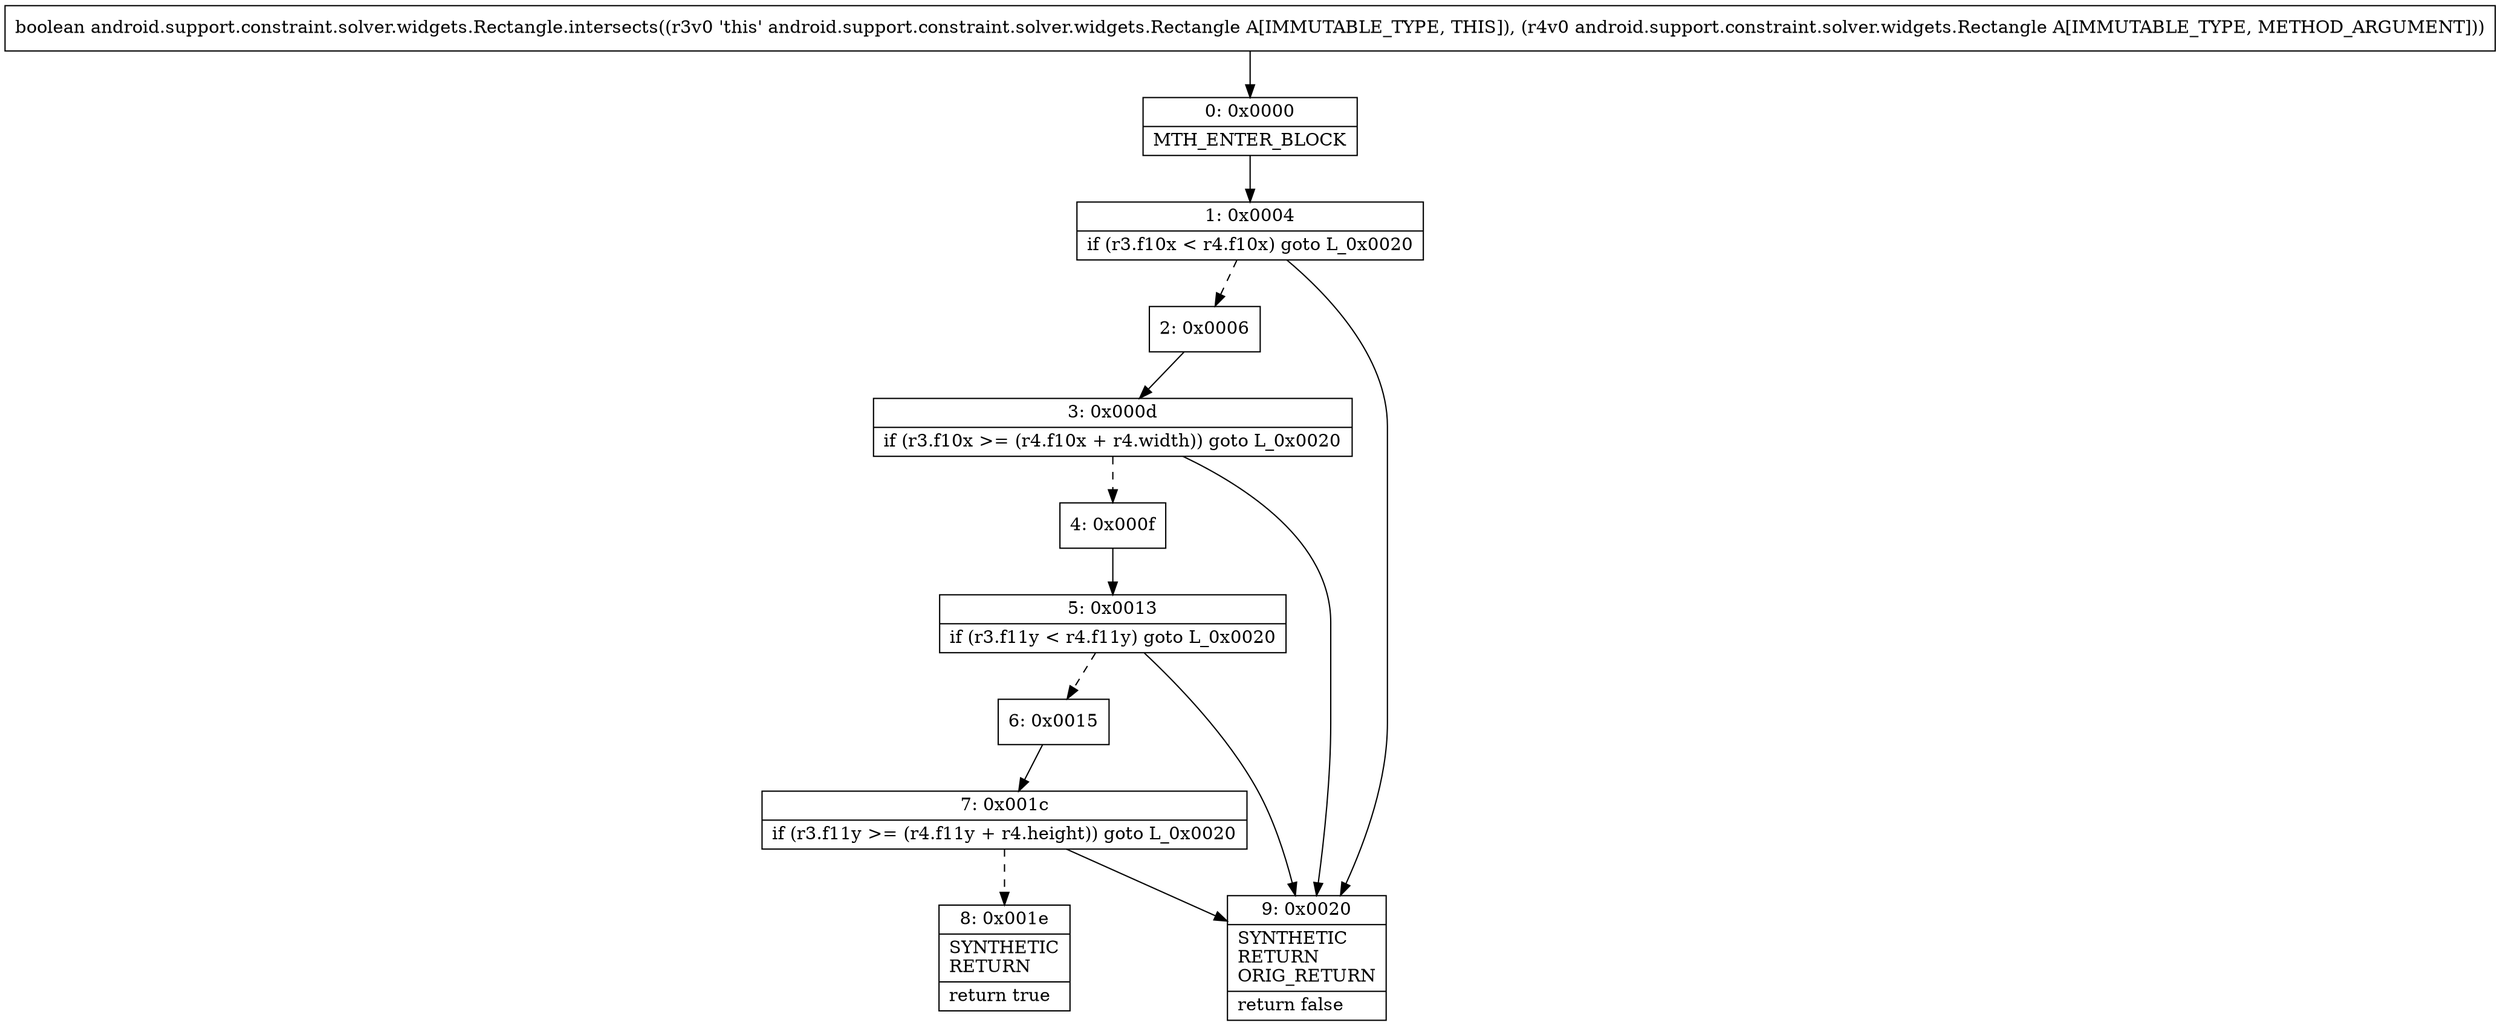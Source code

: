digraph "CFG forandroid.support.constraint.solver.widgets.Rectangle.intersects(Landroid\/support\/constraint\/solver\/widgets\/Rectangle;)Z" {
Node_0 [shape=record,label="{0\:\ 0x0000|MTH_ENTER_BLOCK\l}"];
Node_1 [shape=record,label="{1\:\ 0x0004|if (r3.f10x \< r4.f10x) goto L_0x0020\l}"];
Node_2 [shape=record,label="{2\:\ 0x0006}"];
Node_3 [shape=record,label="{3\:\ 0x000d|if (r3.f10x \>= (r4.f10x + r4.width)) goto L_0x0020\l}"];
Node_4 [shape=record,label="{4\:\ 0x000f}"];
Node_5 [shape=record,label="{5\:\ 0x0013|if (r3.f11y \< r4.f11y) goto L_0x0020\l}"];
Node_6 [shape=record,label="{6\:\ 0x0015}"];
Node_7 [shape=record,label="{7\:\ 0x001c|if (r3.f11y \>= (r4.f11y + r4.height)) goto L_0x0020\l}"];
Node_8 [shape=record,label="{8\:\ 0x001e|SYNTHETIC\lRETURN\l|return true\l}"];
Node_9 [shape=record,label="{9\:\ 0x0020|SYNTHETIC\lRETURN\lORIG_RETURN\l|return false\l}"];
MethodNode[shape=record,label="{boolean android.support.constraint.solver.widgets.Rectangle.intersects((r3v0 'this' android.support.constraint.solver.widgets.Rectangle A[IMMUTABLE_TYPE, THIS]), (r4v0 android.support.constraint.solver.widgets.Rectangle A[IMMUTABLE_TYPE, METHOD_ARGUMENT])) }"];
MethodNode -> Node_0;
Node_0 -> Node_1;
Node_1 -> Node_2[style=dashed];
Node_1 -> Node_9;
Node_2 -> Node_3;
Node_3 -> Node_4[style=dashed];
Node_3 -> Node_9;
Node_4 -> Node_5;
Node_5 -> Node_6[style=dashed];
Node_5 -> Node_9;
Node_6 -> Node_7;
Node_7 -> Node_8[style=dashed];
Node_7 -> Node_9;
}

